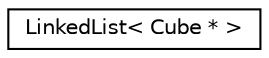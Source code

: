 digraph "Graphical Class Hierarchy"
{
 // INTERACTIVE_SVG=YES
 // LATEX_PDF_SIZE
  edge [fontname="Helvetica",fontsize="10",labelfontname="Helvetica",labelfontsize="10"];
  node [fontname="Helvetica",fontsize="10",shape=record];
  rankdir="LR";
  Node0 [label="LinkedList\< Cube * \>",height=0.2,width=0.4,color="black", fillcolor="white", style="filled",URL="$classLinkedList.html",tooltip=" "];
}
